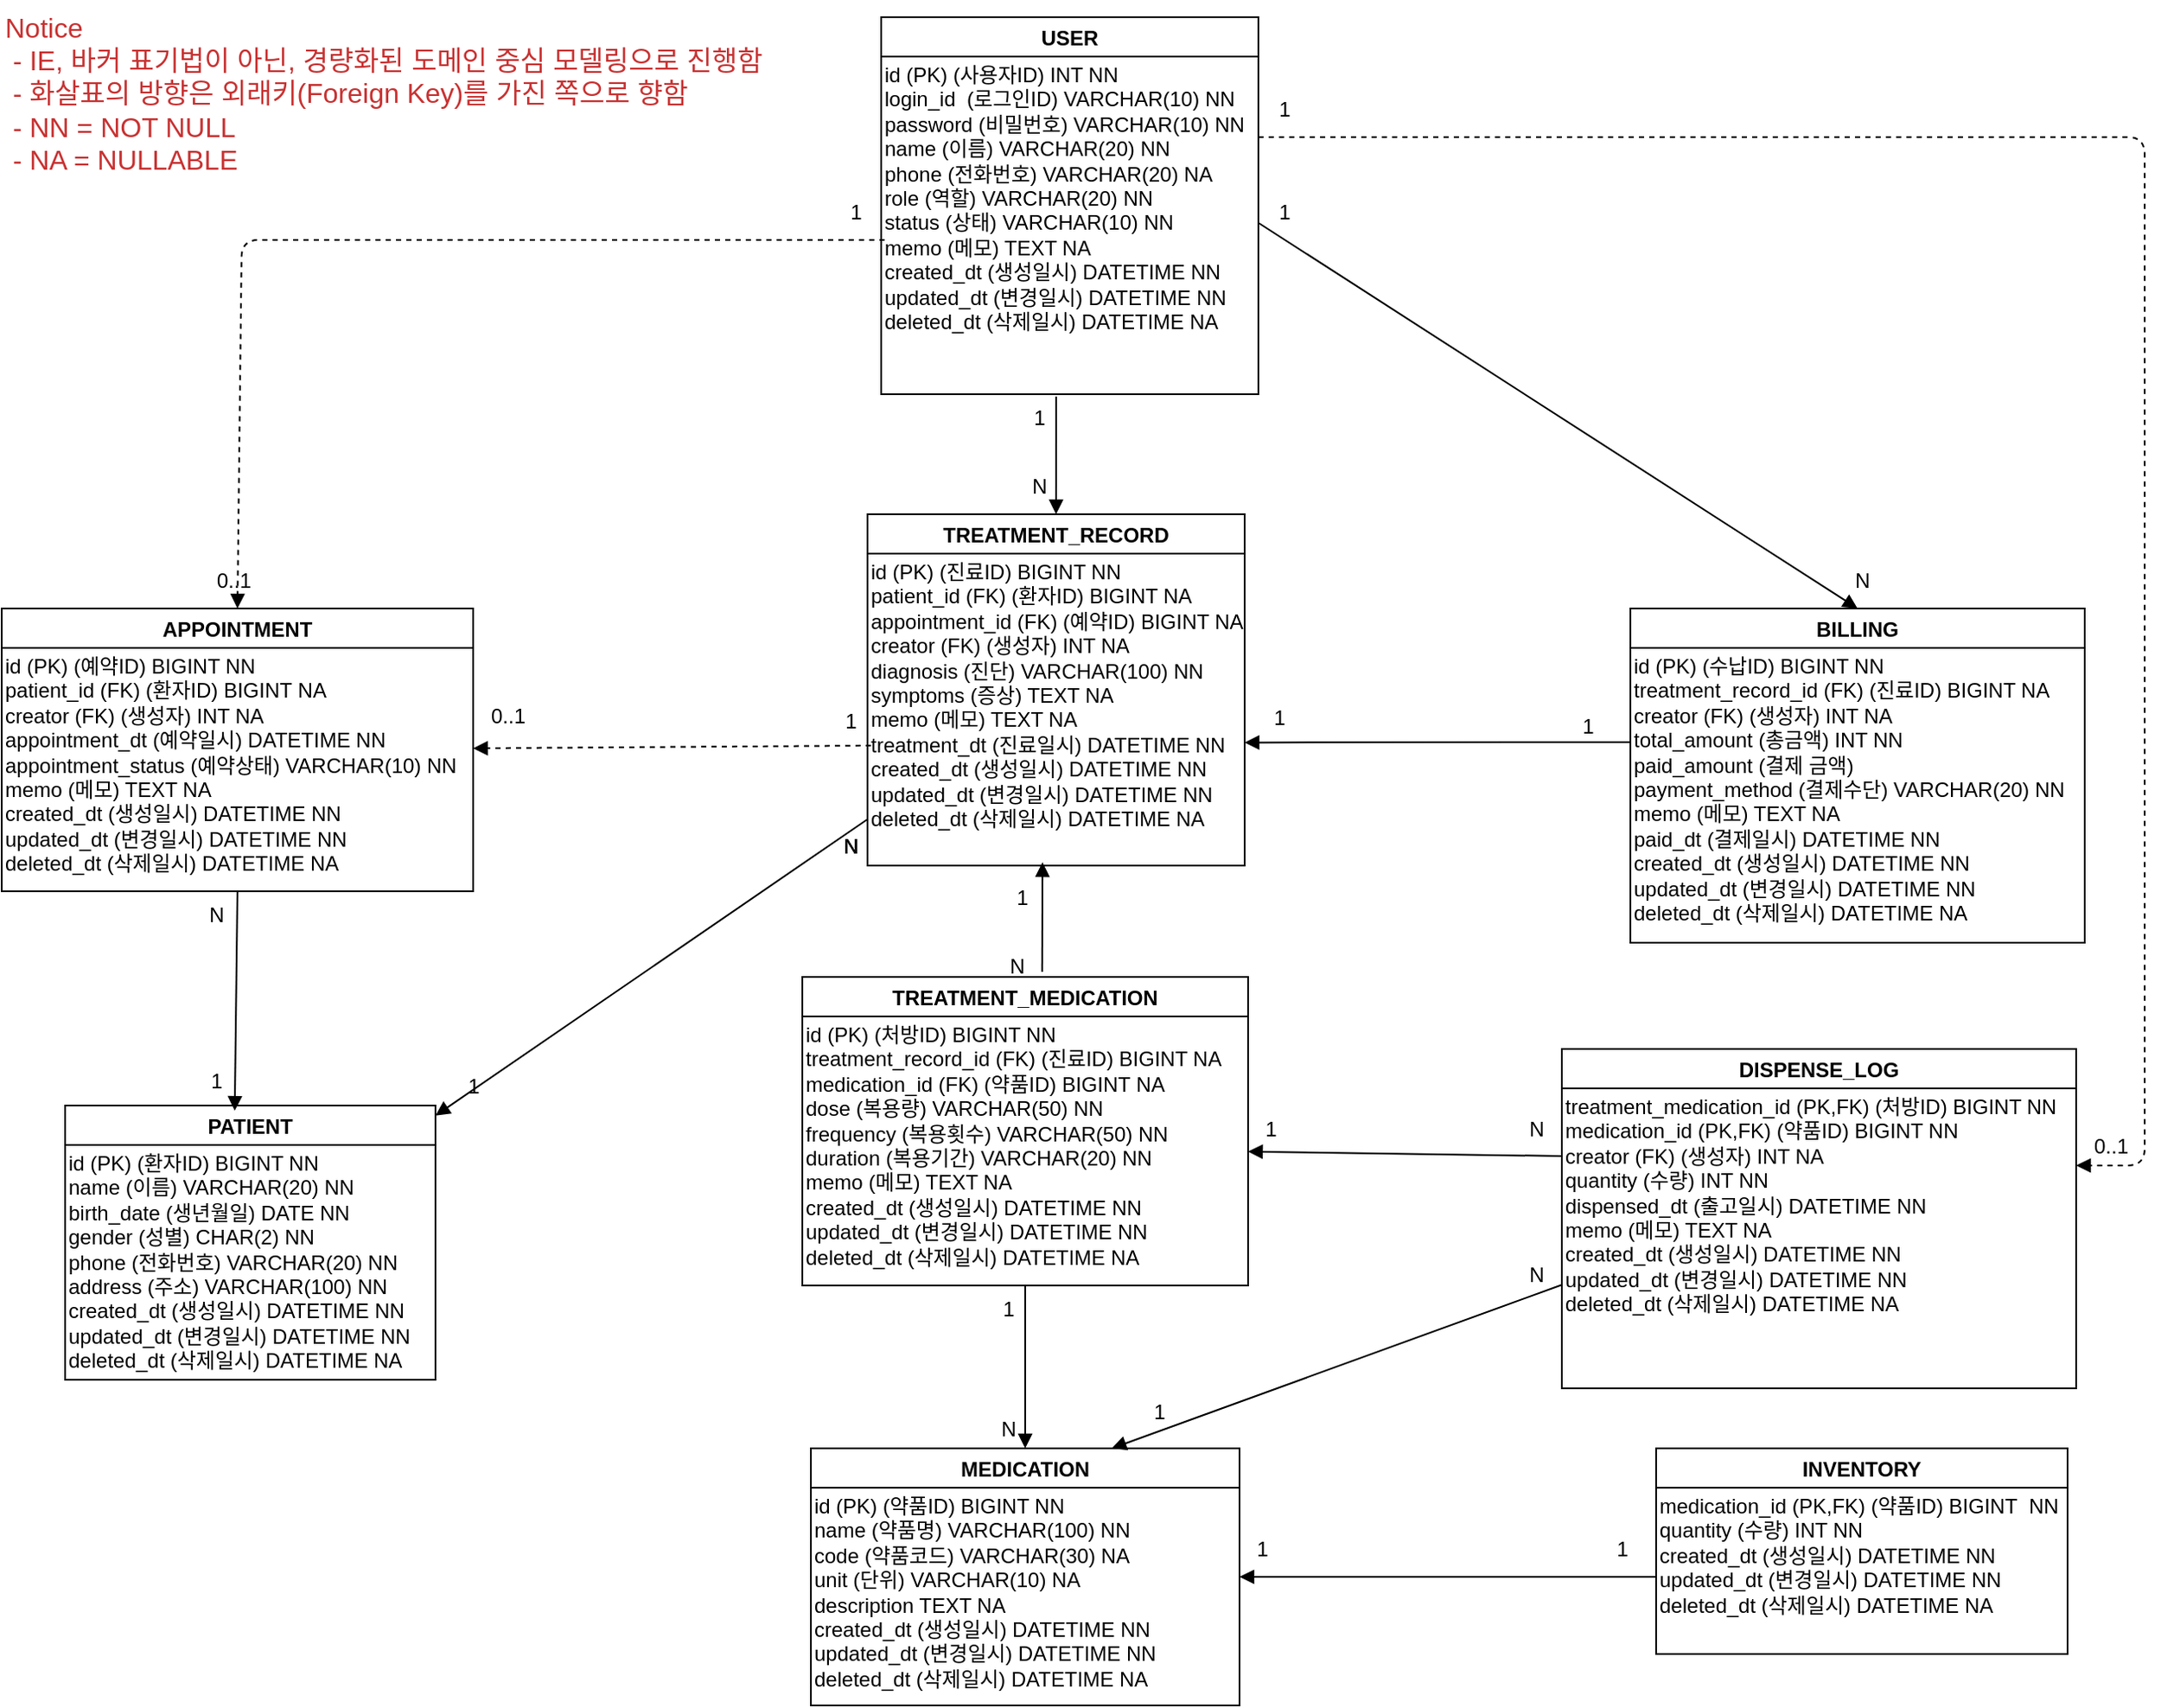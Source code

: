<mxfile version="26.2.2">
  <diagram name="Medical ERP ERD" id="0">
    <mxGraphModel dx="1428" dy="2018" grid="1" gridSize="10" guides="1" tooltips="1" connect="1" arrows="1" fold="1" page="1" pageScale="1" pageWidth="827" pageHeight="1169" math="0" shadow="0">
      <root>
        <mxCell id="0" />
        <mxCell id="1" parent="0" />
        <mxCell id="patient" value="PATIENT" style="swimlane" parent="1" vertex="1">
          <mxGeometry x="77" y="385" width="216" height="160" as="geometry" />
        </mxCell>
        <mxCell id="patient_fields" value="id (PK) (환자ID)&amp;nbsp;BIGINT NN&lt;br&gt;name (이름) VARCHAR(20) NN&lt;br&gt;birth_date (생년월일)&amp;nbsp;DATE NN&lt;br&gt;gender (성별) CHAR(2) NN&lt;br&gt;phone (전화번호) VARCHAR(20) NN&lt;div&gt;address (주소) VARCHAR(100) NN&lt;br&gt;&lt;div&gt;created_dt (생성일시) DATETIME NN&lt;/div&gt;&lt;/div&gt;&lt;div&gt;updated_dt (변경일시) DATETIME NN&lt;/div&gt;&lt;div&gt;deleted_dt (삭제일시) DATETIME NA&lt;/div&gt;" style="text;html=1;whiteSpace=wrap;" parent="patient" vertex="1">
          <mxGeometry y="20" width="210" height="140" as="geometry" />
        </mxCell>
        <mxCell id="appointment" value="APPOINTMENT" style="swimlane" parent="1" vertex="1">
          <mxGeometry x="40" y="95" width="275" height="165" as="geometry" />
        </mxCell>
        <mxCell id="appointment_fields" value="id (PK) (예약ID)&amp;nbsp;BIGINT NN&lt;br&gt;patient_id (FK) (환자ID) BIGINT&amp;nbsp;NA&lt;div&gt;creator (FK) (생성자) INT NA&lt;br&gt;&lt;div&gt;appointment_dt (예약일시)&amp;nbsp;DATETIME NN&lt;br&gt;appointment_status (예약상태) VARCHAR(10) NN&lt;/div&gt;&lt;div&gt;memo (메모) TEXT NA&lt;/div&gt;&lt;/div&gt;&lt;div&gt;&lt;div&gt;created_dt (생성일시) DATETIME NN&lt;/div&gt;&lt;div&gt;updated_dt (변경일시) DATETIME NN&lt;/div&gt;&lt;div&gt;deleted_dt (삭제일시) DATETIME NA&lt;/div&gt;&lt;/div&gt;" style="text;html=1;whiteSpace=wrap;" parent="appointment" vertex="1">
          <mxGeometry y="20" width="290" height="120" as="geometry" />
        </mxCell>
        <mxCell id="visit" value="TREATMENT_RECORD" style="swimlane" parent="1" vertex="1">
          <mxGeometry x="545" y="40" width="220" height="205" as="geometry" />
        </mxCell>
        <mxCell id="visit_fields" value="id (PK) (진료ID)&amp;nbsp;BIGINT NN&lt;br&gt;patient_id (FK) (환자ID)&amp;nbsp;BIGINT NA&lt;br&gt;appointment_id (FK) (예약ID)&amp;nbsp;BIGINT NA&lt;div&gt;creator (FK) (생성자) INT NA&lt;br&gt;&lt;div&gt;diagnosis (진단) VARCHAR(100) NN&lt;/div&gt;&lt;div&gt;symptoms (증상) TEXT NA&lt;br&gt;memo (메모) TEXT NA&lt;/div&gt;&lt;div&gt;treatment_dt (진료일시) DATETIME NN&lt;/div&gt;&lt;div&gt;&lt;div&gt;created_dt (생성일시) DATETIME NN&lt;/div&gt;&lt;div&gt;updated_dt (변경일시) DATETIME NN&lt;/div&gt;&lt;div&gt;deleted_dt (삭제일시) DATETIME NA&lt;/div&gt;&lt;br&gt;&lt;/div&gt;&lt;/div&gt;" style="text;html=1;whiteSpace=wrap;" parent="visit" vertex="1">
          <mxGeometry y="20" width="220" height="180" as="geometry" />
        </mxCell>
        <mxCell id="billing" value="BILLING" style="swimlane" parent="1" vertex="1">
          <mxGeometry x="990" y="95" width="265" height="195" as="geometry" />
        </mxCell>
        <mxCell id="billing_fields" value="id (PK) (수납ID)&amp;nbsp;BIGINT NN&lt;br&gt;treatment_record_id (FK) (진료ID)&amp;nbsp;BIGINT NA&lt;div&gt;creator (FK) (생성자) INT NA&lt;br&gt;&lt;div&gt;total_amount (총금액) INT NN&lt;/div&gt;&lt;div&gt;paid_amount (결제 금액)&lt;br&gt;payment_method (결제수단) VARCHAR(20) NN&lt;/div&gt;&lt;div&gt;memo (메모) TEXT NA&lt;/div&gt;&lt;div&gt;paid_dt (결제일시) DATETIME NN&lt;/div&gt;&lt;div&gt;&lt;div&gt;created_dt (생성일시) DATETIME NN&lt;/div&gt;&lt;div&gt;updated_dt (변경일시) DATETIME NN&lt;/div&gt;&lt;div&gt;deleted_dt (삭제일시) DATETIME NA&lt;/div&gt;&lt;/div&gt;&lt;div&gt;&lt;br&gt;&lt;/div&gt;&lt;/div&gt;" style="text;html=1;whiteSpace=wrap;" parent="billing" vertex="1">
          <mxGeometry y="20" width="260" height="170" as="geometry" />
        </mxCell>
        <mxCell id="medication" value="MEDICATION" style="swimlane" parent="1" vertex="1">
          <mxGeometry x="512" y="585" width="250" height="150" as="geometry" />
        </mxCell>
        <mxCell id="medication_fields" value="id (PK) (약품ID) BIGINT NN&lt;br&gt;name (약품명) VARCHAR(100) NN&lt;div&gt;code (약품코드) VARCHAR(30) NA&lt;br&gt;unit (단위) VARCHAR(10) NA&lt;br&gt;description TEXT NA&lt;/div&gt;&lt;div&gt;&lt;div&gt;created_dt (생성일시) DATETIME NN&lt;/div&gt;&lt;div&gt;updated_dt (변경일시) DATETIME NN&lt;/div&gt;&lt;div&gt;deleted_dt (삭제일시) DATETIME NA&lt;/div&gt;&lt;/div&gt;" style="text;html=1;whiteSpace=wrap;" parent="medication" vertex="1">
          <mxGeometry y="20" width="250" height="130" as="geometry" />
        </mxCell>
        <mxCell id="visit_medication" value="TREATMENT_MEDICATION" style="swimlane" parent="1" vertex="1">
          <mxGeometry x="507" y="310" width="260" height="180" as="geometry" />
        </mxCell>
        <mxCell id="visit_medication_fields" value="id (PK) (처방ID) BIGINT NN&lt;br&gt;treatment_record_id (FK) (진료ID) BIGINT NA&lt;br&gt;medication_id (FK) (약품ID) BIGINT&amp;nbsp;NA&lt;div&gt;dose (복용량) VARCHAR(50) NN&lt;/div&gt;&lt;div&gt;frequency (복용횟수) VARCHAR(50) NN&lt;/div&gt;&lt;div&gt;duration (복용기간) VARCHAR(20) NN&lt;br&gt;memo (메모) TEXT NA&lt;/div&gt;&lt;div&gt;&lt;div&gt;created_dt (생성일시) DATETIME NN&lt;/div&gt;&lt;div&gt;updated_dt (변경일시) DATETIME NN&lt;/div&gt;&lt;div&gt;deleted_dt (삭제일시) DATETIME NA&lt;/div&gt;&lt;/div&gt;" style="text;html=1;whiteSpace=wrap;" parent="visit_medication" vertex="1">
          <mxGeometry y="20" width="260" height="160" as="geometry" />
        </mxCell>
        <mxCell id="inventory" value="INVENTORY" style="swimlane" parent="1" vertex="1">
          <mxGeometry x="1005" y="585" width="240" height="120" as="geometry" />
        </mxCell>
        <mxCell id="inventory_fields" value="medication_id (PK,FK) (약품ID) BIGINT&amp;nbsp;&amp;nbsp;NN&lt;br&gt;quantity (수량) INT NN&lt;div&gt;&lt;div&gt;created_dt (생성일시) DATETIME NN&lt;/div&gt;&lt;div&gt;updated_dt (변경일시) DATETIME NN&lt;/div&gt;&lt;div&gt;deleted_dt (삭제일시) DATETIME NA&lt;/div&gt;&lt;div&gt;&lt;br&gt;&lt;/div&gt;&lt;/div&gt;" style="text;html=1;whiteSpace=wrap;" parent="inventory" vertex="1">
          <mxGeometry y="20" width="240" height="100" as="geometry" />
        </mxCell>
        <mxCell id="e1" style="endArrow=block;entryX=0.458;entryY=0.019;entryDx=0;entryDy=0;entryPerimeter=0;exitX=0.5;exitY=1;exitDx=0;exitDy=0;" parent="1" source="appointment" target="patient" edge="1">
          <mxGeometry relative="1" as="geometry">
            <mxPoint x="173" y="270" as="sourcePoint" />
            <mxPoint x="176.8" y="385" as="targetPoint" />
          </mxGeometry>
        </mxCell>
        <mxCell id="l1" value="1" style="text;html=1;align=center;" parent="e1" vertex="1" connectable="0">
          <mxGeometry x="520" y="147" width="30" height="20" as="geometry" />
        </mxCell>
        <mxCell id="l2" value="N" style="text;html=1;align=center;" parent="e1" vertex="1" connectable="0">
          <mxGeometry x="617" y="290" width="30" height="20" as="geometry" />
        </mxCell>
        <mxCell id="e2" style="endArrow=block;" parent="1" source="visit" target="patient" edge="1">
          <mxGeometry relative="1" as="geometry" />
        </mxCell>
        <mxCell id="l3" value="1" style="text;html=1;align=center;" parent="e2" vertex="1" connectable="0">
          <mxGeometry x="300" y="360" width="30" height="20" as="geometry" />
        </mxCell>
        <mxCell id="l4" value="N" style="text;html=1;align=center;" parent="e2" vertex="1" connectable="0">
          <mxGeometry x="612" y="560" width="30" height="20" as="geometry" />
        </mxCell>
        <mxCell id="e3" style="endArrow=block;dashed=1;exitX=0.009;exitY=0.639;exitDx=0;exitDy=0;exitPerimeter=0;" parent="1" source="visit_fields" target="appointment" edge="1">
          <mxGeometry relative="1" as="geometry">
            <mxPoint x="546" y="170" as="sourcePoint" />
          </mxGeometry>
        </mxCell>
        <mxCell id="l5" value="0..1" style="text;html=1;align=center;" parent="e3" vertex="1" connectable="0">
          <mxGeometry x="320" y="144" width="30" height="20" as="geometry" />
        </mxCell>
        <mxCell id="l6" value="1" style="text;html=1;align=center;" parent="e3" vertex="1" connectable="0">
          <mxGeometry x="970" y="630" width="30" height="20" as="geometry" />
        </mxCell>
        <mxCell id="e4" style="endArrow=block;entryX=1;entryY=0.629;entryDx=0;entryDy=0;entryPerimeter=0;exitX=0;exitY=0.341;exitDx=0;exitDy=0;exitPerimeter=0;" parent="1" source="billing_fields" target="visit_fields" edge="1">
          <mxGeometry relative="1" as="geometry" />
        </mxCell>
        <mxCell id="l7" value="1" style="text;html=1;align=center;" parent="e4" vertex="1" connectable="0">
          <mxGeometry x="770" y="145" width="30" height="20" as="geometry" />
        </mxCell>
        <mxCell id="l8" value="1" style="text;html=1;align=center;" parent="e4" vertex="1" connectable="0">
          <mxGeometry x="760" y="630" width="30" height="20" as="geometry" />
        </mxCell>
        <mxCell id="e5" style="endArrow=block;entryX=0.464;entryY=1.017;entryDx=0;entryDy=0;entryPerimeter=0;exitX=0.538;exitY=-0.017;exitDx=0;exitDy=0;exitPerimeter=0;" parent="1" source="visit_medication" target="visit_fields" edge="1">
          <mxGeometry relative="1" as="geometry">
            <mxPoint x="640" y="250" as="targetPoint" />
          </mxGeometry>
        </mxCell>
        <mxCell id="l9" value="1" style="text;html=1;align=center;" parent="e5" vertex="1" connectable="0">
          <mxGeometry x="950" y="150" width="30" height="20" as="geometry" />
        </mxCell>
        <mxCell id="l10" value="N" style="text;html=1;align=center;" parent="e5" vertex="1" connectable="0">
          <mxGeometry x="520" y="220" width="30" height="20" as="geometry" />
        </mxCell>
        <mxCell id="e6" style="endArrow=block;" parent="1" source="visit_medication" target="medication" edge="1">
          <mxGeometry relative="1" as="geometry" />
        </mxCell>
        <mxCell id="l11" value="1" style="text;html=1;align=center;" parent="e6" vertex="1" connectable="0">
          <mxGeometry x="620" y="250" width="30" height="20" as="geometry" />
        </mxCell>
        <mxCell id="l12" value="N" style="text;html=1;align=center;" parent="e6" vertex="1" connectable="0">
          <mxGeometry x="150" y="260" width="30" height="20" as="geometry" />
        </mxCell>
        <mxCell id="e7" style="endArrow=block;exitX=0;exitY=0.55;exitDx=0;exitDy=0;exitPerimeter=0;" parent="1" source="inventory_fields" target="medication" edge="1">
          <mxGeometry relative="1" as="geometry" />
        </mxCell>
        <mxCell id="l13" value="1" style="text;html=1;align=center;" parent="e7" vertex="1" connectable="0">
          <mxGeometry x="612" y="490" width="30" height="20" as="geometry" />
        </mxCell>
        <mxCell id="l14" value="1" style="text;html=1;align=center;" parent="e7" vertex="1" connectable="0">
          <mxGeometry x="150" y="357" width="30" height="20" as="geometry" />
        </mxCell>
        <mxCell id="Wa7zNXzD32x-vM8ZxwML-1" value="&lt;div&gt;Notice&lt;/div&gt;&lt;div&gt;&amp;nbsp;- IE, 바커 표기법이 아닌, 경량화된 도메인 중심 모델링으로 진행함&lt;/div&gt;&amp;nbsp;- 화살표의 방향은 외래키(Foreign Key)를 가진 쪽으로 향함&lt;div&gt;&amp;nbsp;- NN = NOT NULL&lt;/div&gt;&lt;div&gt;&amp;nbsp;- NA = NULLABLE&lt;/div&gt;" style="text;whiteSpace=wrap;html=1;fontSize=16;fontColor=light-dark(#C83131,#EDEDED);" vertex="1" parent="1">
          <mxGeometry x="40" y="-260" width="480" height="40" as="geometry" />
        </mxCell>
        <mxCell id="Wa7zNXzD32x-vM8ZxwML-2" value="DISPENSE_LOG" style="swimlane" vertex="1" parent="1">
          <mxGeometry x="950" y="352" width="300" height="198" as="geometry" />
        </mxCell>
        <mxCell id="Wa7zNXzD32x-vM8ZxwML-3" value="treatment_medication_id (PK,FK) (처방ID) BIGINT NN&lt;br&gt;medication_id (PK,FK) (약품ID) BIGINT NN&lt;div&gt;creator (FK) (생성자) INT NA&lt;br&gt;quantity (수량) INT NN&lt;div&gt;dispensed_dt (출고일시) DATETIME NN&lt;/div&gt;&lt;div&gt;memo (메모) TEXT NA&lt;/div&gt;&lt;/div&gt;&lt;div&gt;&lt;div&gt;created_dt (생성일시) DATETIME NN&lt;/div&gt;&lt;div&gt;updated_dt (변경일시) DATETIME NN&lt;/div&gt;&lt;div&gt;deleted_dt (삭제일시) DATETIME NA&lt;/div&gt;&lt;/div&gt;" style="text;html=1;whiteSpace=wrap;" vertex="1" parent="Wa7zNXzD32x-vM8ZxwML-2">
          <mxGeometry y="20" width="300" height="170" as="geometry" />
        </mxCell>
        <mxCell id="Wa7zNXzD32x-vM8ZxwML-4" style="endArrow=block;exitX=0;exitY=0.25;exitDx=0;exitDy=0;" edge="1" parent="1" source="Wa7zNXzD32x-vM8ZxwML-3" target="visit_medication_fields">
          <mxGeometry relative="1" as="geometry">
            <mxPoint x="900" y="320" as="sourcePoint" />
            <mxPoint x="900" y="430" as="targetPoint" />
          </mxGeometry>
        </mxCell>
        <mxCell id="Wa7zNXzD32x-vM8ZxwML-7" style="endArrow=block;exitX=0;exitY=0.692;exitDx=0;exitDy=0;entryX=0.75;entryY=0;entryDx=0;entryDy=0;exitPerimeter=0;" edge="1" parent="1" source="Wa7zNXzD32x-vM8ZxwML-3">
          <mxGeometry relative="1" as="geometry">
            <mxPoint x="970" y="432" as="sourcePoint" />
            <mxPoint x="687.5" y="585" as="targetPoint" />
          </mxGeometry>
        </mxCell>
        <mxCell id="Wa7zNXzD32x-vM8ZxwML-10" value="1" style="text;html=1;align=center;" vertex="1" connectable="0" parent="1">
          <mxGeometry x="700" y="550" width="30" height="20" as="geometry" />
        </mxCell>
        <mxCell id="Wa7zNXzD32x-vM8ZxwML-11" value="N" style="text;html=1;align=center;" vertex="1" connectable="0" parent="1">
          <mxGeometry x="920" y="470" width="30" height="20" as="geometry" />
        </mxCell>
        <mxCell id="Wa7zNXzD32x-vM8ZxwML-12" value="1" style="text;html=1;align=center;" vertex="1" connectable="0" parent="1">
          <mxGeometry x="765" y="385" width="30" height="20" as="geometry" />
        </mxCell>
        <mxCell id="Wa7zNXzD32x-vM8ZxwML-13" value="N" style="text;html=1;align=center;" vertex="1" connectable="0" parent="1">
          <mxGeometry x="920" y="385" width="30" height="20" as="geometry" />
        </mxCell>
        <mxCell id="Wa7zNXzD32x-vM8ZxwML-14" value="USER" style="swimlane" vertex="1" parent="1">
          <mxGeometry x="553" y="-250" width="220" height="220" as="geometry" />
        </mxCell>
        <mxCell id="Wa7zNXzD32x-vM8ZxwML-15" value="id (PK) (사용자ID)&amp;nbsp;INT NN&amp;nbsp;&lt;br&gt;login_id&amp;nbsp; (로그인ID) VARCHAR(10) NN&lt;br&gt;password (비밀번호) VARCHAR(10) NN&lt;br&gt;name (이름) VARCHAR(20) NN&lt;div&gt;phone (전화번호) VARCHAR(20) NA&lt;br&gt;role (역할) VARCHAR(20) NN&lt;div&gt;status (상태) VARCHAR(10) NN&lt;/div&gt;&lt;div&gt;memo (메모) TEXT NA&lt;/div&gt;&lt;div&gt;&lt;div&gt;created_dt (생성일시) DATETIME NN&lt;/div&gt;&lt;div&gt;updated_dt (변경일시) DATETIME NN&lt;/div&gt;&lt;div&gt;deleted_dt (삭제일시) DATETIME NA&lt;/div&gt;&lt;/div&gt;&lt;div&gt;&lt;br&gt;&lt;/div&gt;&lt;/div&gt;" style="text;html=1;whiteSpace=wrap;" vertex="1" parent="Wa7zNXzD32x-vM8ZxwML-14">
          <mxGeometry y="20" width="220" height="200" as="geometry" />
        </mxCell>
        <mxCell id="Wa7zNXzD32x-vM8ZxwML-16" style="endArrow=block;exitX=0.464;exitY=1.007;exitDx=0;exitDy=0;exitPerimeter=0;entryX=0.5;entryY=0;entryDx=0;entryDy=0;" edge="1" parent="1" source="Wa7zNXzD32x-vM8ZxwML-15" target="visit">
          <mxGeometry relative="1" as="geometry">
            <mxPoint x="510" y="80" as="sourcePoint" />
            <mxPoint x="510" y="-10" as="targetPoint" />
          </mxGeometry>
        </mxCell>
        <mxCell id="Wa7zNXzD32x-vM8ZxwML-18" value="N" style="text;html=1;align=center;" vertex="1" connectable="0" parent="Wa7zNXzD32x-vM8ZxwML-16">
          <mxGeometry x="520" y="220" width="30" height="20" as="geometry" />
        </mxCell>
        <mxCell id="Wa7zNXzD32x-vM8ZxwML-20" value="1" style="text;html=1;align=center;" vertex="1" connectable="0" parent="1">
          <mxGeometry x="630" y="-30" width="30" height="20" as="geometry" />
        </mxCell>
        <mxCell id="Wa7zNXzD32x-vM8ZxwML-21" value="N" style="text;html=1;align=center;" vertex="1" connectable="0" parent="1">
          <mxGeometry x="630" y="10" width="30" height="20" as="geometry" />
        </mxCell>
        <mxCell id="Wa7zNXzD32x-vM8ZxwML-22" style="endArrow=block;exitX=1;exitY=0.5;exitDx=0;exitDy=0;entryX=0.5;entryY=0;entryDx=0;entryDy=0;" edge="1" parent="1" source="Wa7zNXzD32x-vM8ZxwML-15" target="billing">
          <mxGeometry relative="1" as="geometry">
            <mxPoint x="850" y="-114" as="sourcePoint" />
            <mxPoint x="850" as="targetPoint" />
          </mxGeometry>
        </mxCell>
        <mxCell id="Wa7zNXzD32x-vM8ZxwML-24" value="N" style="text;html=1;align=center;" vertex="1" connectable="0" parent="Wa7zNXzD32x-vM8ZxwML-22">
          <mxGeometry x="520" y="220" width="30" height="20" as="geometry" />
        </mxCell>
        <mxCell id="Wa7zNXzD32x-vM8ZxwML-25" value="1" style="text;html=1;align=center;" vertex="1" connectable="0" parent="1">
          <mxGeometry x="773" y="-150" width="30" height="20" as="geometry" />
        </mxCell>
        <mxCell id="Wa7zNXzD32x-vM8ZxwML-26" value="N" style="text;html=1;align=center;" vertex="1" connectable="0" parent="1">
          <mxGeometry x="1110" y="65" width="30" height="20" as="geometry" />
        </mxCell>
        <mxCell id="Wa7zNXzD32x-vM8ZxwML-27" style="endArrow=block;exitX=1;exitY=0.25;exitDx=0;exitDy=0;dashed=1;" edge="1" parent="1" source="Wa7zNXzD32x-vM8ZxwML-15">
          <mxGeometry relative="1" as="geometry">
            <mxPoint x="909" y="-150" as="sourcePoint" />
            <mxPoint x="1250" y="420" as="targetPoint" />
            <Array as="points">
              <mxPoint x="1290" y="-180" />
              <mxPoint x="1290" y="140" />
              <mxPoint x="1290" y="420" />
            </Array>
          </mxGeometry>
        </mxCell>
        <mxCell id="Wa7zNXzD32x-vM8ZxwML-29" value="N" style="text;html=1;align=center;" vertex="1" connectable="0" parent="Wa7zNXzD32x-vM8ZxwML-27">
          <mxGeometry x="520" y="220" width="30" height="20" as="geometry" />
        </mxCell>
        <mxCell id="Wa7zNXzD32x-vM8ZxwML-30" style="endArrow=block;entryX=0.5;entryY=0;entryDx=0;entryDy=0;dashed=1;" edge="1" parent="1" target="appointment">
          <mxGeometry relative="1" as="geometry">
            <mxPoint x="555" y="-120" as="sourcePoint" />
            <mxPoint x="315" y="47" as="targetPoint" />
            <Array as="points">
              <mxPoint x="180" y="-120" />
            </Array>
          </mxGeometry>
        </mxCell>
        <mxCell id="Wa7zNXzD32x-vM8ZxwML-33" value="1" style="text;html=1;align=center;" vertex="1" connectable="0" parent="1">
          <mxGeometry x="523" y="-150" width="30" height="20" as="geometry" />
        </mxCell>
        <mxCell id="Wa7zNXzD32x-vM8ZxwML-35" value="1" style="text;html=1;align=center;" vertex="1" connectable="0" parent="1">
          <mxGeometry x="773" y="-210" width="30" height="20" as="geometry" />
        </mxCell>
        <mxCell id="Wa7zNXzD32x-vM8ZxwML-36" value="0..1" style="text;html=1;align=center;" vertex="1" connectable="0" parent="1">
          <mxGeometry x="1255" y="395" width="30" height="20" as="geometry" />
        </mxCell>
        <mxCell id="Wa7zNXzD32x-vM8ZxwML-37" value="0..1" style="text;html=1;align=center;" vertex="1" connectable="0" parent="1">
          <mxGeometry x="160" y="65" width="30" height="20" as="geometry" />
        </mxCell>
      </root>
    </mxGraphModel>
  </diagram>
</mxfile>

